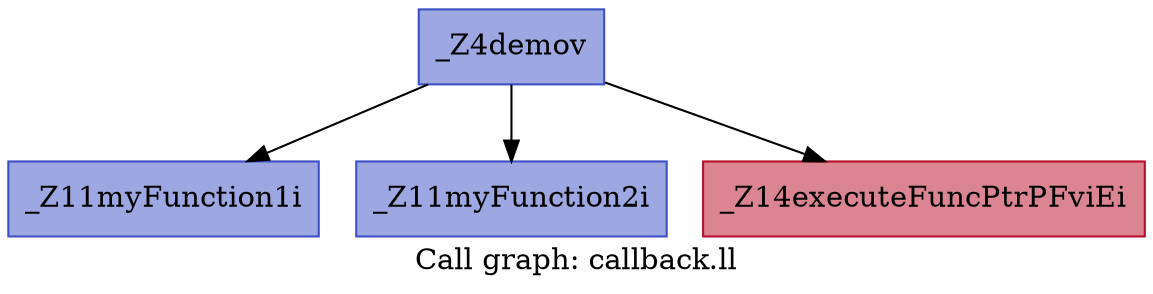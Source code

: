 digraph "Call graph: callback.ll" {
	label="Call graph: callback.ll";

	Node0x7748c0 [shape=record,color="#3d50c3ff", style=filled, fillcolor="#3d50c380",label="{_Z11myFunction1i}"];
	Node0x774970 [shape=record,color="#3d50c3ff", style=filled, fillcolor="#3d50c380",label="{_Z11myFunction2i}"];
	Node0x774a50 [shape=record,color="#b70d28ff", style=filled, fillcolor="#b70d2880",label="{_Z14executeFuncPtrPFviEi}"];
	Node0x774f50 [shape=record,color="#3d50c3ff", style=filled, fillcolor="#3d50c380",label="{_Z4demov}"];
	Node0x774f50 -> Node0x774a50;
	Node0x774f50 -> Node0x7748c0;
	Node0x774f50 -> Node0x774970;
}
